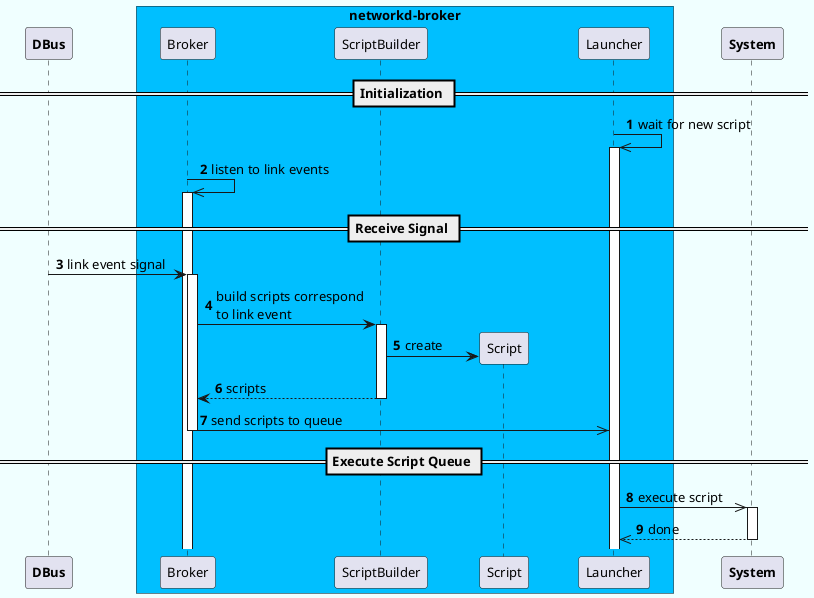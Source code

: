 @startuml networkd-broker

skinparam defaultFontName "Helvetica"
skinparam defaultFontSize 13
skinparam defaultFontColor black
skinparam BackgroundColor Azure
skinparam ParticipantPadding 20
skinparam BoxPadding 10
skinparam shadowing false

participant "**DBus**" as DBus

box "networkd-broker" #DeepSkyBlue
participant Broker
participant ScriptBuilder
participant Script
participant Launcher
end box

participant "**System**" as System

autonumber

== Initialization ==
Launcher ->> Launcher ++ : wait for new script
Broker ->> Broker ++ : listen to link events

== Receive Signal ==
DBus -> Broker ++ : link event signal
Broker -> ScriptBuilder ++ : build scripts correspond\nto link event
ScriptBuilder -> Script ** : create
return scripts
Broker ->> Launcher --: send scripts to queue

== Execute Script Queue ==
Launcher ->> System ++ : execute script
return done

@enduml

